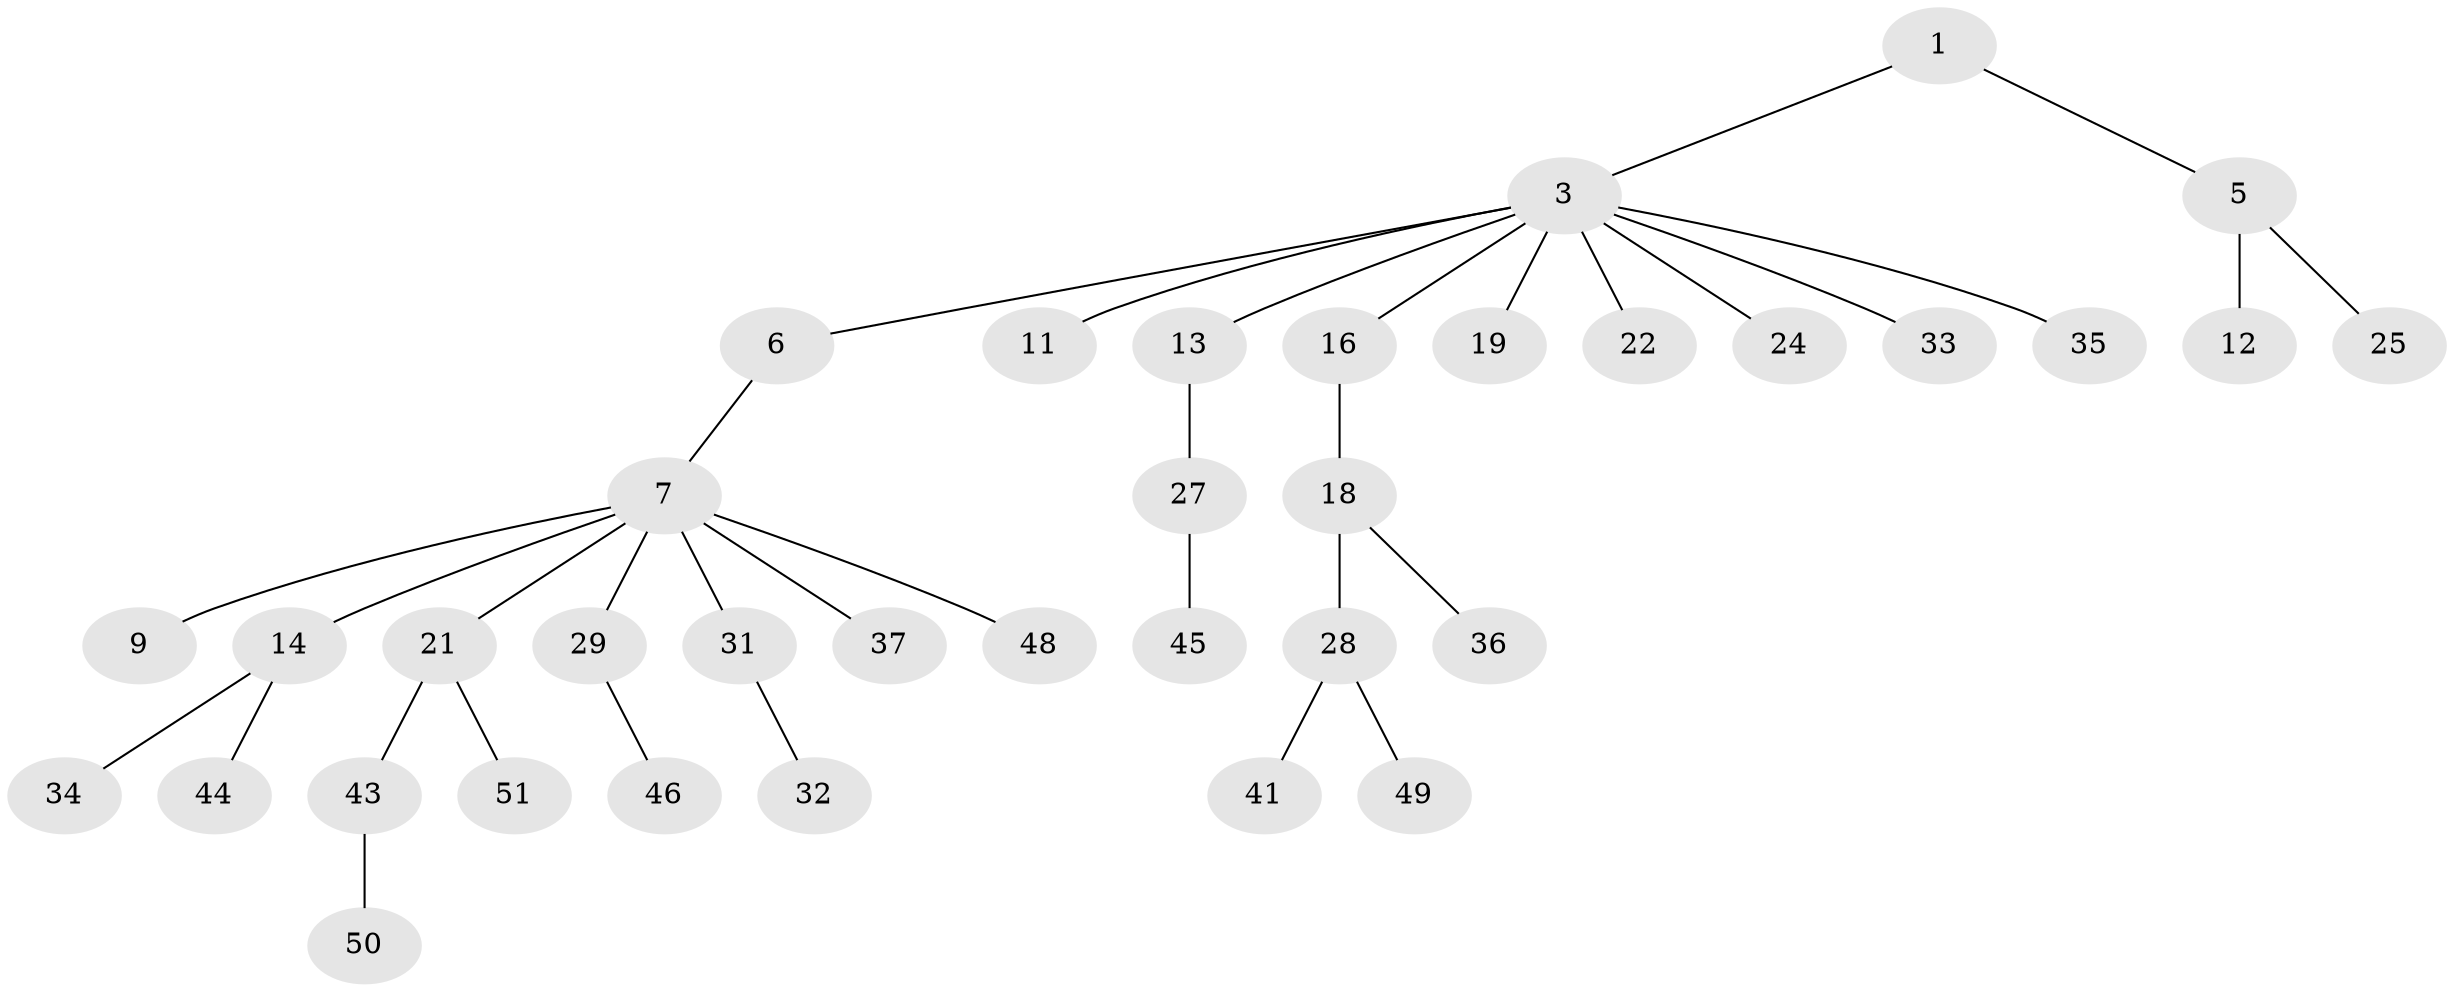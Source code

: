 // original degree distribution, {3: 0.1346153846153846, 2: 0.3076923076923077, 6: 0.019230769230769232, 4: 0.057692307692307696, 7: 0.019230769230769232, 1: 0.46153846153846156}
// Generated by graph-tools (version 1.1) at 2025/19/03/04/25 18:19:08]
// undirected, 36 vertices, 35 edges
graph export_dot {
graph [start="1"]
  node [color=gray90,style=filled];
  1 [super="+2+23"];
  3 [super="+4+10+8"];
  5;
  6;
  7 [super="+47+30"];
  9;
  11;
  12 [super="+15"];
  13;
  14;
  16;
  18 [super="+20"];
  19;
  21;
  22 [super="+40"];
  24 [super="+39"];
  25 [super="+26"];
  27;
  28;
  29;
  31;
  32;
  33;
  34;
  35;
  36 [super="+38"];
  37;
  41;
  43;
  44;
  45;
  46;
  48;
  49;
  50;
  51 [super="+52"];
  1 -- 5;
  1 -- 3;
  3 -- 11;
  3 -- 19;
  3 -- 33;
  3 -- 13;
  3 -- 6;
  3 -- 16;
  3 -- 24;
  3 -- 35;
  3 -- 22;
  5 -- 12;
  5 -- 25;
  6 -- 7;
  7 -- 9;
  7 -- 14;
  7 -- 21;
  7 -- 29;
  7 -- 48;
  7 -- 31;
  7 -- 37;
  13 -- 27;
  14 -- 34;
  14 -- 44;
  16 -- 18;
  18 -- 36;
  18 -- 28;
  21 -- 43;
  21 -- 51;
  27 -- 45;
  28 -- 41;
  28 -- 49;
  29 -- 46;
  31 -- 32;
  43 -- 50;
}

